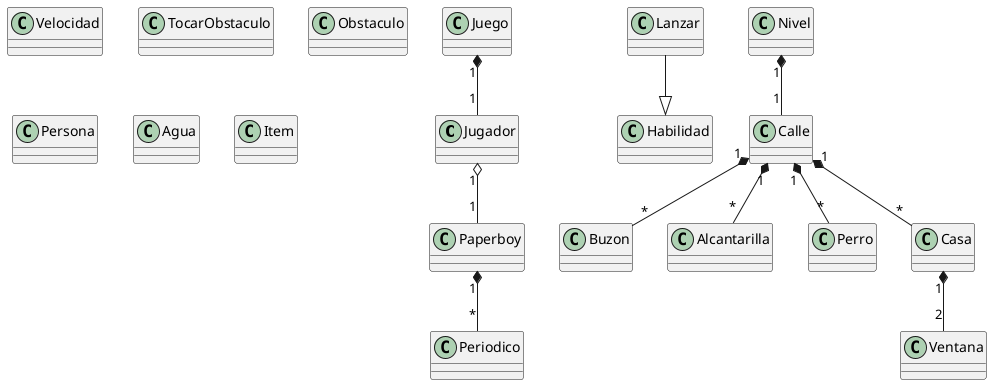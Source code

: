 @startuml Paperboy

class Jugador
class Juego

class Paperboy
class Habilidad
class Velocidad
class Lanzar
class TocarObstaculo



class Obstaculo
class Nivel
class Calle
class Buzon
class Persona
class Alcantarilla
class Ventana
class Perro
class Agua
class Casa

class Item
class Periodico


Juego "1" *-- "1" Jugador
Jugador "1" o-- "1" Paperboy
Paperboy "1" *-- "*" Periodico
Lanzar --|> Habilidad

Nivel "1" *-- "1" Calle
Calle "1" *-- "*" Buzon
Calle "1" *-- "*" Alcantarilla
Calle "1" *-- "*" Casa
Calle "1" *-- "*" Perro
Casa "1" *-- "2" Ventana







@enduml